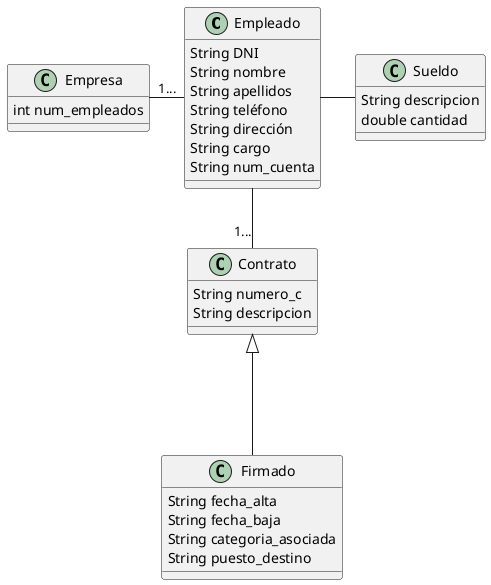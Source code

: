@startuml Diagrama
class Empleado{
    String DNI
    String nombre
    String apellidos
    String teléfono
    String dirección
    String cargo
    String num_cuenta
}
class Contrato{
    String numero_c
    String descripcion
}
class Firmado{
    String fecha_alta
    String fecha_baja
    String categoria_asociada 
    String puesto_destino
}
class Sueldo{
    String descripcion
    double cantidad
} 
class Empresa{
    int num_empleados
}
Empleado--"1..."Contrato
Empresa-"1..."Empleado
Contrato<|---Firmado
Empleado-Sueldo
@enduml